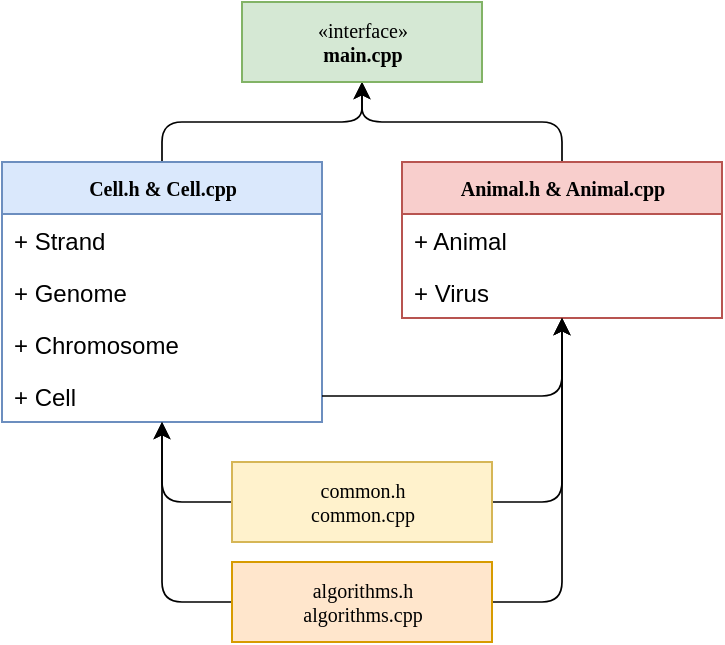 <mxfile version="20.8.16" type="device"><diagram name="Page-1" id="c4acf3e9-155e-7222-9cf6-157b1a14988f"><mxGraphModel dx="529" dy="324" grid="1" gridSize="10" guides="1" tooltips="1" connect="1" arrows="1" fold="1" page="1" pageScale="1" pageWidth="850" pageHeight="1100" background="none" math="0" shadow="0"><root><mxCell id="0"/><mxCell id="1" parent="0"/><mxCell id="uU0eDVhorqXpbtZ_4VuR-15" value="" style="edgeStyle=orthogonalEdgeStyle;orthogonalLoop=1;jettySize=auto;html=1;entryX=0.5;entryY=1;entryDx=0;entryDy=0;exitX=0.5;exitY=0;exitDx=0;exitDy=0;jumpStyle=none;strokeWidth=0.85;rounded=1;" parent="1" source="uU0eDVhorqXpbtZ_4VuR-2" target="uU0eDVhorqXpbtZ_4VuR-1" edge="1"><mxGeometry relative="1" as="geometry"><mxPoint x="100" y="80" as="sourcePoint"/></mxGeometry></mxCell><mxCell id="uU0eDVhorqXpbtZ_4VuR-16" value="" style="edgeStyle=orthogonalEdgeStyle;orthogonalLoop=1;jettySize=auto;html=1;entryX=0.5;entryY=1;entryDx=0;entryDy=0;exitX=0.5;exitY=0;exitDx=0;exitDy=0;jumpStyle=none;strokeWidth=0.85;rounded=1;" parent="1" source="uU0eDVhorqXpbtZ_4VuR-6" target="uU0eDVhorqXpbtZ_4VuR-1" edge="1"><mxGeometry x="-0.286" relative="1" as="geometry"><mxPoint x="430" y="70" as="sourcePoint"/><mxPoint as="offset"/></mxGeometry></mxCell><mxCell id="uU0eDVhorqXpbtZ_4VuR-1" value="«interface»&lt;br&gt;&lt;b&gt;main.cpp&lt;/b&gt;" style="html=1;rounded=0;shadow=0;comic=0;labelBackgroundColor=none;strokeWidth=1;fontFamily=Verdana;fontSize=10;align=center;fillColor=#d5e8d4;strokeColor=#82b366;" parent="1" vertex="1"><mxGeometry x="200" y="40" width="120" height="40" as="geometry"/></mxCell><mxCell id="uU0eDVhorqXpbtZ_4VuR-2" value="Cell.h &amp;amp; Cell.cpp" style="swimlane;html=1;fontStyle=1;childLayout=stackLayout;horizontal=1;startSize=26;fillColor=#dae8fc;horizontalStack=0;resizeParent=1;resizeLast=0;collapsible=1;marginBottom=0;swimlaneFillColor=#ffffff;rounded=0;shadow=0;comic=0;labelBackgroundColor=none;strokeWidth=1;fontFamily=Verdana;fontSize=10;align=center;strokeColor=#6c8ebf;" parent="1" vertex="1"><mxGeometry x="80" y="120" width="160" height="130" as="geometry"/></mxCell><mxCell id="uU0eDVhorqXpbtZ_4VuR-3" value="+ Strand" style="text;html=1;strokeColor=none;fillColor=none;align=left;verticalAlign=top;spacingLeft=4;spacingRight=4;whiteSpace=wrap;overflow=hidden;rotatable=0;points=[[0,0.5],[1,0.5]];portConstraint=eastwest;" parent="uU0eDVhorqXpbtZ_4VuR-2" vertex="1"><mxGeometry y="26" width="160" height="26" as="geometry"/></mxCell><mxCell id="uU0eDVhorqXpbtZ_4VuR-4" value="+ Genome" style="text;html=1;strokeColor=none;fillColor=none;align=left;verticalAlign=top;spacingLeft=4;spacingRight=4;whiteSpace=wrap;overflow=hidden;rotatable=0;points=[[0,0.5],[1,0.5]];portConstraint=eastwest;" parent="uU0eDVhorqXpbtZ_4VuR-2" vertex="1"><mxGeometry y="52" width="160" height="26" as="geometry"/></mxCell><mxCell id="uU0eDVhorqXpbtZ_4VuR-5" value="+ Chromosome" style="text;html=1;strokeColor=none;fillColor=none;align=left;verticalAlign=top;spacingLeft=4;spacingRight=4;whiteSpace=wrap;overflow=hidden;rotatable=0;points=[[0,0.5],[1,0.5]];portConstraint=eastwest;" parent="uU0eDVhorqXpbtZ_4VuR-2" vertex="1"><mxGeometry y="78" width="160" height="26" as="geometry"/></mxCell><mxCell id="uU0eDVhorqXpbtZ_4VuR-10" value="+ Cell" style="text;html=1;strokeColor=none;fillColor=none;align=left;verticalAlign=top;spacingLeft=4;spacingRight=4;whiteSpace=wrap;overflow=hidden;rotatable=0;points=[[0,0.5],[1,0.5]];portConstraint=eastwest;" parent="uU0eDVhorqXpbtZ_4VuR-2" vertex="1"><mxGeometry y="104" width="160" height="26" as="geometry"/></mxCell><mxCell id="uU0eDVhorqXpbtZ_4VuR-6" value="Animal.h &amp;amp; Animal.cpp" style="swimlane;html=1;fontStyle=1;childLayout=stackLayout;horizontal=1;startSize=26;fillColor=#f8cecc;horizontalStack=0;resizeParent=1;resizeLast=0;collapsible=1;marginBottom=0;swimlaneFillColor=#ffffff;rounded=0;shadow=0;comic=0;labelBackgroundColor=none;strokeWidth=1;fontFamily=Verdana;fontSize=10;align=center;strokeColor=#b85450;" parent="1" vertex="1"><mxGeometry x="280" y="120" width="160" height="78" as="geometry"/></mxCell><mxCell id="uU0eDVhorqXpbtZ_4VuR-7" value="+ Animal" style="text;html=1;strokeColor=none;fillColor=none;align=left;verticalAlign=top;spacingLeft=4;spacingRight=4;whiteSpace=wrap;overflow=hidden;rotatable=0;points=[[0,0.5],[1,0.5]];portConstraint=eastwest;" parent="uU0eDVhorqXpbtZ_4VuR-6" vertex="1"><mxGeometry y="26" width="160" height="26" as="geometry"/></mxCell><mxCell id="uU0eDVhorqXpbtZ_4VuR-8" value="+ Virus" style="text;html=1;strokeColor=none;fillColor=none;align=left;verticalAlign=top;spacingLeft=4;spacingRight=4;whiteSpace=wrap;overflow=hidden;rotatable=0;points=[[0,0.5],[1,0.5]];portConstraint=eastwest;" parent="uU0eDVhorqXpbtZ_4VuR-6" vertex="1"><mxGeometry y="52" width="160" height="26" as="geometry"/></mxCell><mxCell id="Hz0l_R8cV93yEX7eQslw-1" value="" style="edgeStyle=orthogonalEdgeStyle;orthogonalLoop=1;jettySize=auto;html=1;entryX=0.5;entryY=1;entryDx=0;entryDy=0;exitX=0;exitY=0.5;exitDx=0;exitDy=0;jumpStyle=none;strokeWidth=0.85;rounded=1;" parent="1" source="BreNQMKlhv0MRqONsoOq-5" target="uU0eDVhorqXpbtZ_4VuR-2" edge="1"><mxGeometry x="0.529" relative="1" as="geometry"><mxPoint as="offset"/></mxGeometry></mxCell><mxCell id="bkcgRC_EMpaa0eBvUq9L-3" value="" style="edgeStyle=orthogonalEdgeStyle;orthogonalLoop=1;jettySize=auto;html=1;entryX=0.5;entryY=1;entryDx=0;entryDy=0;exitX=1;exitY=0.5;exitDx=0;exitDy=0;jumpStyle=none;strokeWidth=0.85;rounded=1;" edge="1" parent="1" source="BreNQMKlhv0MRqONsoOq-5" target="uU0eDVhorqXpbtZ_4VuR-6"><mxGeometry relative="1" as="geometry"/></mxCell><mxCell id="BreNQMKlhv0MRqONsoOq-5" value="&lt;span style=&quot;font-weight: normal;&quot;&gt;common.h&lt;br&gt;common.cpp&lt;/span&gt;" style="html=1;rounded=0;shadow=0;comic=0;labelBackgroundColor=none;strokeWidth=1;fontFamily=Verdana;fontSize=10;align=center;fillColor=#fff2cc;strokeColor=#d6b656;fontStyle=1" parent="1" vertex="1"><mxGeometry x="195" y="270" width="130" height="40" as="geometry"/></mxCell><mxCell id="dxGSZ4JgsD89DS2MDtVa-7" value="" style="edgeStyle=orthogonalEdgeStyle;orthogonalLoop=1;jettySize=auto;html=1;exitX=1;exitY=0.5;exitDx=0;exitDy=0;entryX=0.5;entryY=1;entryDx=0;entryDy=0;jumpStyle=none;strokeWidth=0.85;rounded=1;" parent="1" source="uU0eDVhorqXpbtZ_4VuR-10" target="uU0eDVhorqXpbtZ_4VuR-6" edge="1"><mxGeometry relative="1" as="geometry"><mxPoint x="300" y="220" as="targetPoint"/></mxGeometry></mxCell><mxCell id="bkcgRC_EMpaa0eBvUq9L-5" value="" style="edgeStyle=orthogonalEdgeStyle;orthogonalLoop=1;jettySize=auto;html=1;entryX=0.5;entryY=1;entryDx=0;entryDy=0;exitX=0;exitY=0.5;exitDx=0;exitDy=0;jumpStyle=none;strokeWidth=0.85;rounded=1;" edge="1" parent="1" source="bkcgRC_EMpaa0eBvUq9L-1" target="uU0eDVhorqXpbtZ_4VuR-2"><mxGeometry relative="1" as="geometry"/></mxCell><mxCell id="bkcgRC_EMpaa0eBvUq9L-10" style="edgeStyle=orthogonalEdgeStyle;orthogonalLoop=1;jettySize=auto;html=1;entryX=0.5;entryY=1;entryDx=0;entryDy=0;exitX=1;exitY=0.5;exitDx=0;exitDy=0;jumpStyle=none;strokeWidth=0.85;rounded=1;" edge="1" parent="1" source="bkcgRC_EMpaa0eBvUq9L-1" target="uU0eDVhorqXpbtZ_4VuR-6"><mxGeometry relative="1" as="geometry"/></mxCell><mxCell id="bkcgRC_EMpaa0eBvUq9L-1" value="algorithms.h&lt;br&gt;&lt;span style=&quot;border-color: var(--border-color);&quot;&gt;algorithms&lt;/span&gt;.cpp" style="html=1;rounded=0;shadow=0;comic=0;labelBackgroundColor=none;strokeWidth=1;fontFamily=Verdana;fontSize=10;align=center;fillColor=#ffe6cc;strokeColor=#d79b00;" vertex="1" parent="1"><mxGeometry x="195" y="320" width="130" height="40" as="geometry"/></mxCell></root></mxGraphModel></diagram></mxfile>